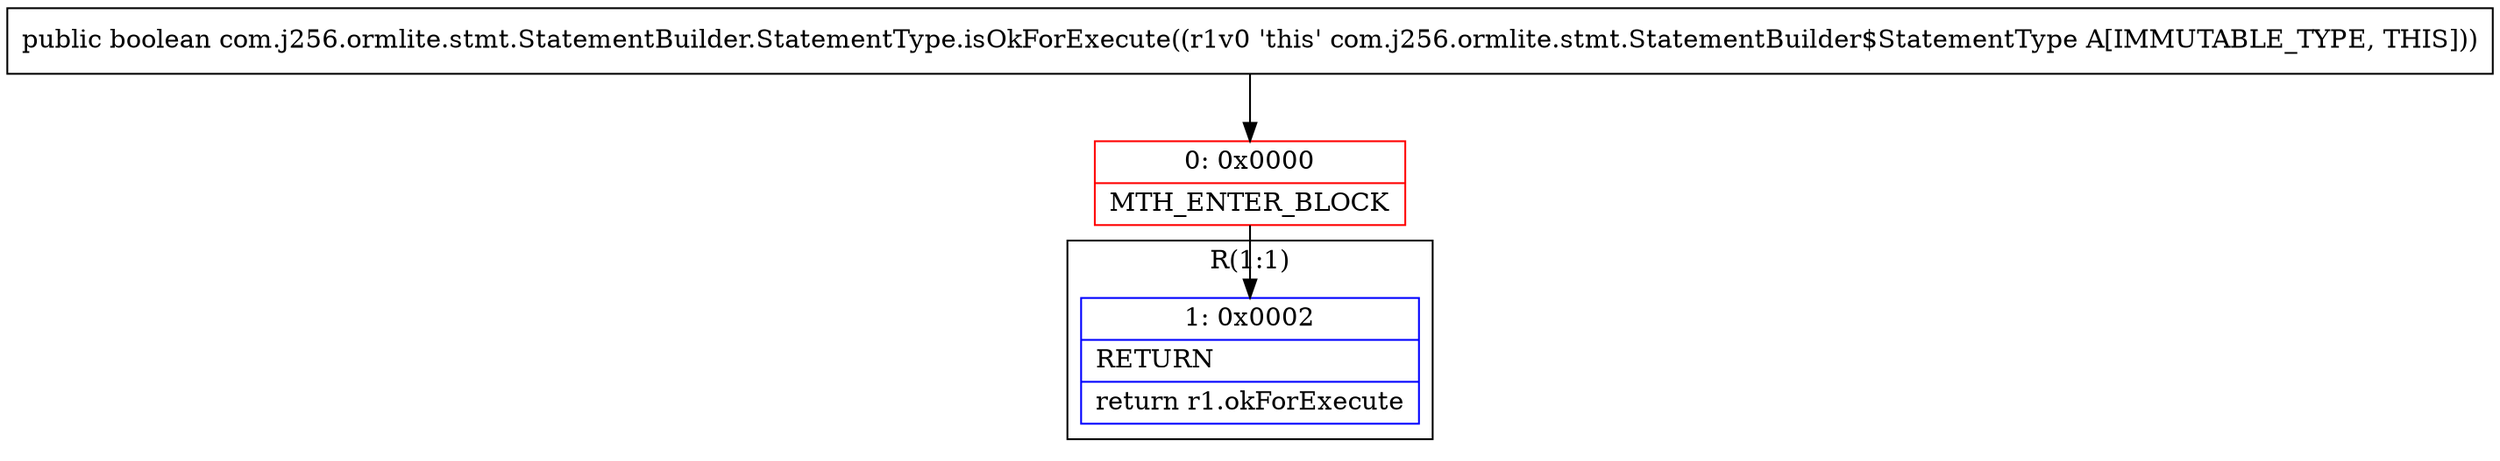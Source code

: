 digraph "CFG forcom.j256.ormlite.stmt.StatementBuilder.StatementType.isOkForExecute()Z" {
subgraph cluster_Region_658372227 {
label = "R(1:1)";
node [shape=record,color=blue];
Node_1 [shape=record,label="{1\:\ 0x0002|RETURN\l|return r1.okForExecute\l}"];
}
Node_0 [shape=record,color=red,label="{0\:\ 0x0000|MTH_ENTER_BLOCK\l}"];
MethodNode[shape=record,label="{public boolean com.j256.ormlite.stmt.StatementBuilder.StatementType.isOkForExecute((r1v0 'this' com.j256.ormlite.stmt.StatementBuilder$StatementType A[IMMUTABLE_TYPE, THIS])) }"];
MethodNode -> Node_0;
Node_0 -> Node_1;
}

